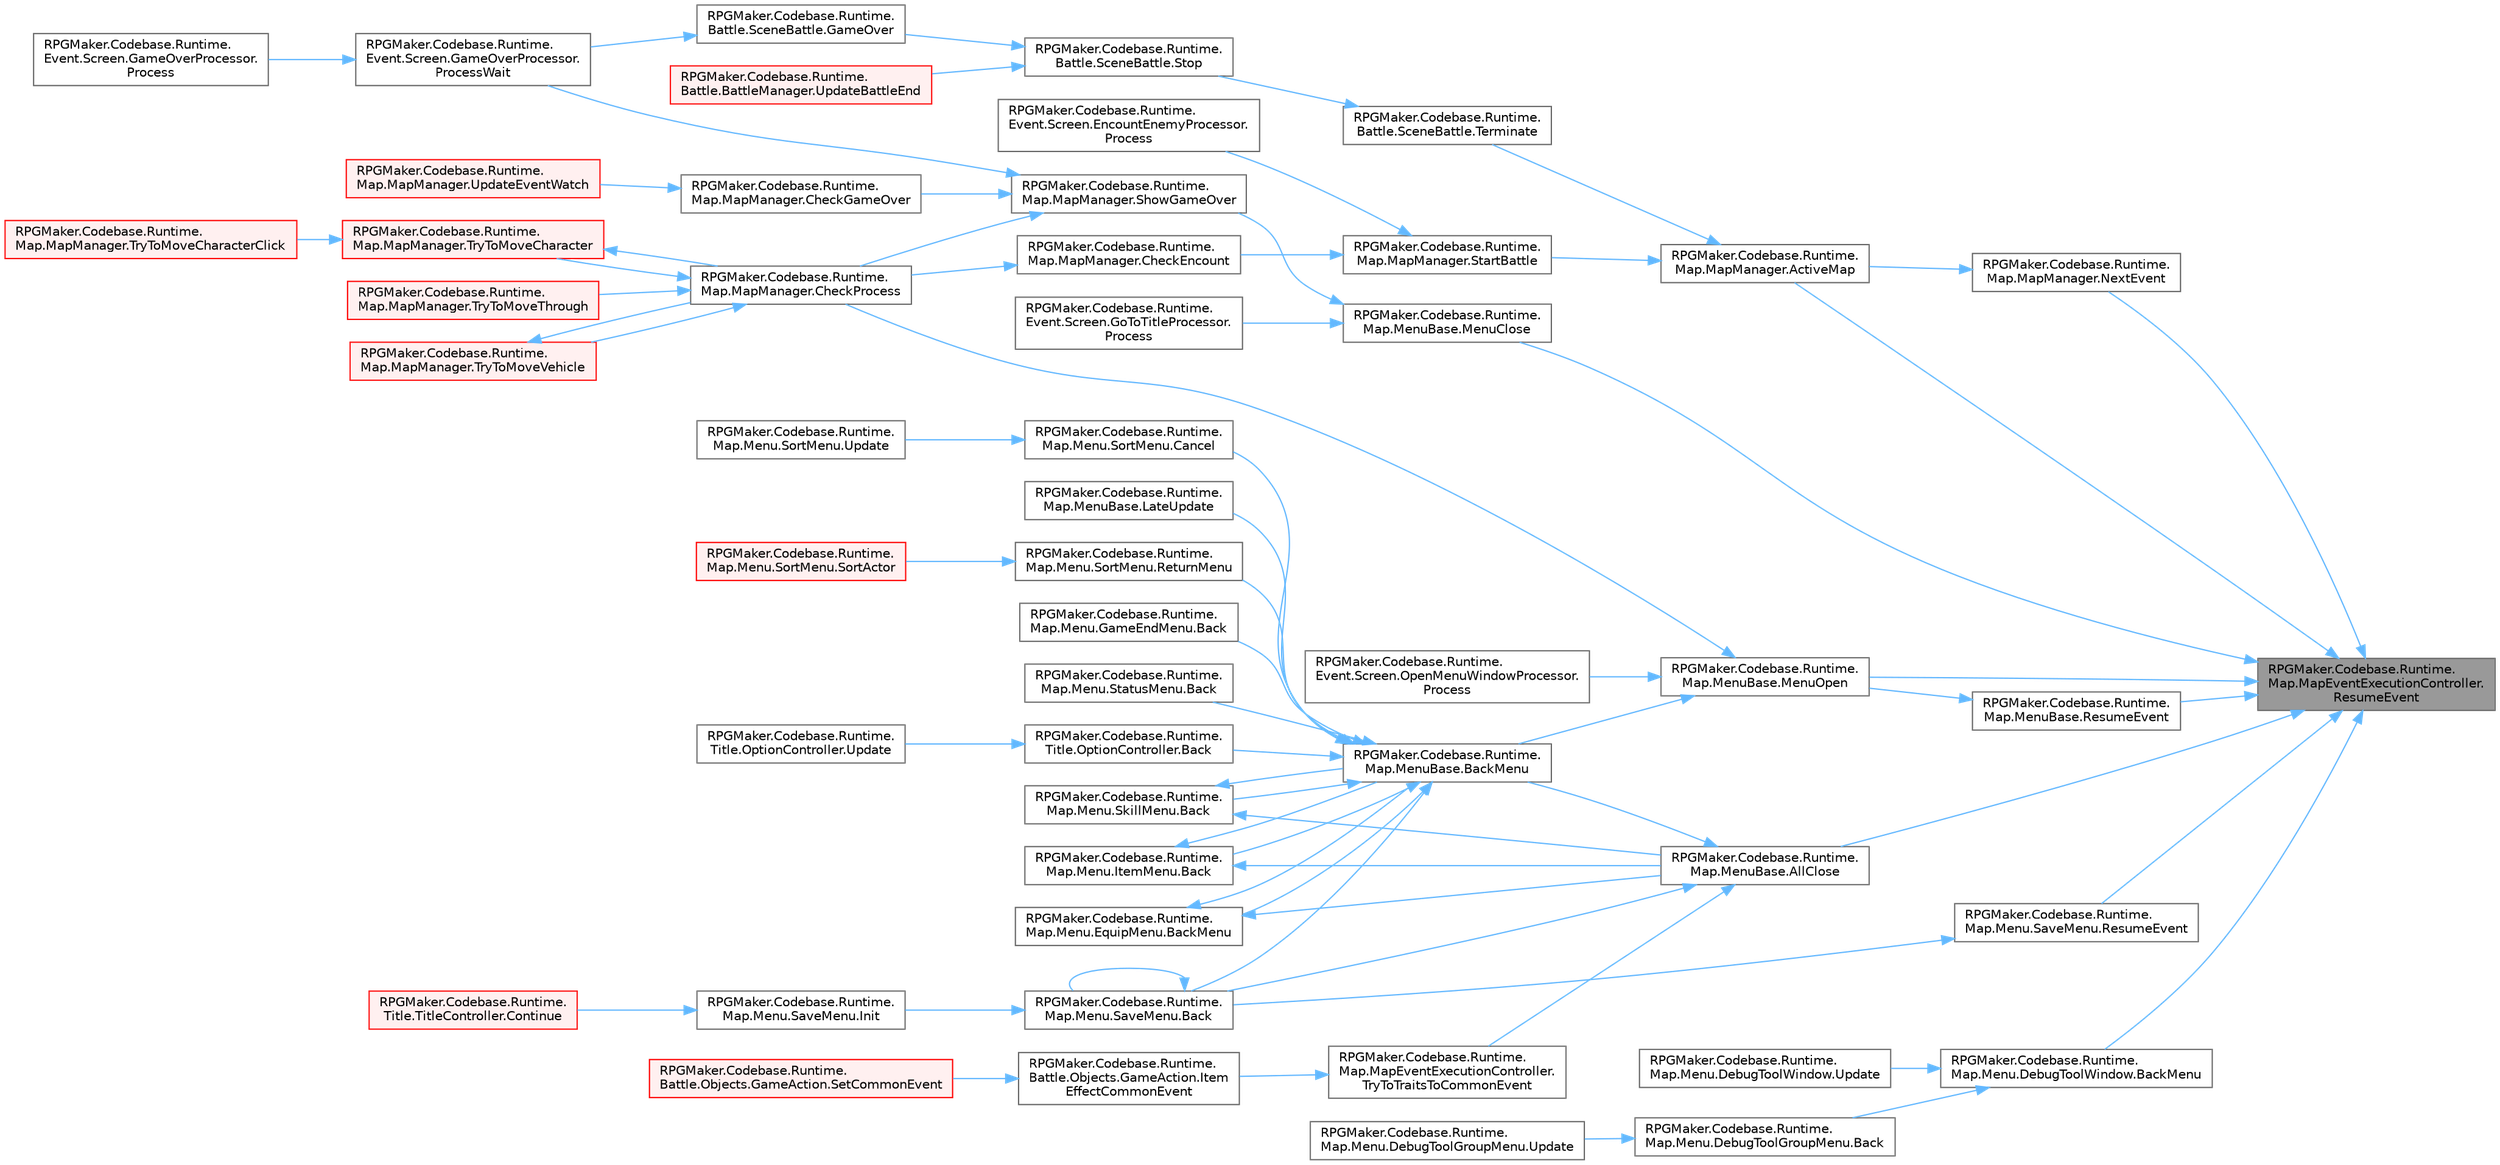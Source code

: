 digraph "RPGMaker.Codebase.Runtime.Map.MapEventExecutionController.ResumeEvent"
{
 // LATEX_PDF_SIZE
  bgcolor="transparent";
  edge [fontname=Helvetica,fontsize=10,labelfontname=Helvetica,labelfontsize=10];
  node [fontname=Helvetica,fontsize=10,shape=box,height=0.2,width=0.4];
  rankdir="RL";
  Node1 [id="Node000001",label="RPGMaker.Codebase.Runtime.\lMap.MapEventExecutionController.\lResumeEvent",height=0.2,width=0.4,color="gray40", fillcolor="grey60", style="filled", fontcolor="black",tooltip="実行を中断していたイベントの再開"];
  Node1 -> Node2 [id="edge1_Node000001_Node000002",dir="back",color="steelblue1",style="solid",tooltip=" "];
  Node2 [id="Node000002",label="RPGMaker.Codebase.Runtime.\lMap.MapManager.ActiveMap",height=0.2,width=0.4,color="grey40", fillcolor="white", style="filled",URL="$d5/d0f/class_r_p_g_maker_1_1_codebase_1_1_runtime_1_1_map_1_1_map_manager.html#abba89095b41defaca884c77eb2b85fa7",tooltip=" "];
  Node2 -> Node3 [id="edge2_Node000002_Node000003",dir="back",color="steelblue1",style="solid",tooltip=" "];
  Node3 [id="Node000003",label="RPGMaker.Codebase.Runtime.\lMap.MapManager.StartBattle",height=0.2,width=0.4,color="grey40", fillcolor="white", style="filled",URL="$d5/d0f/class_r_p_g_maker_1_1_codebase_1_1_runtime_1_1_map_1_1_map_manager.html#a2abe6a815918a5f31af8e1031b4ce039",tooltip=" "];
  Node3 -> Node4 [id="edge3_Node000003_Node000004",dir="back",color="steelblue1",style="solid",tooltip=" "];
  Node4 [id="Node000004",label="RPGMaker.Codebase.Runtime.\lMap.MapManager.CheckEncount",height=0.2,width=0.4,color="grey40", fillcolor="white", style="filled",URL="$d5/d0f/class_r_p_g_maker_1_1_codebase_1_1_runtime_1_1_map_1_1_map_manager.html#ade4dde4a1fa8535ef5adbeb52c1b3a3d",tooltip=" "];
  Node4 -> Node5 [id="edge4_Node000004_Node000005",dir="back",color="steelblue1",style="solid",tooltip=" "];
  Node5 [id="Node000005",label="RPGMaker.Codebase.Runtime.\lMap.MapManager.CheckProcess",height=0.2,width=0.4,color="grey40", fillcolor="white", style="filled",URL="$d5/d0f/class_r_p_g_maker_1_1_codebase_1_1_runtime_1_1_map_1_1_map_manager.html#af61111401b6e289e7cd71c37c80bff5d",tooltip="移動後の各判定処理"];
  Node5 -> Node6 [id="edge5_Node000005_Node000006",dir="back",color="steelblue1",style="solid",tooltip=" "];
  Node6 [id="Node000006",label="RPGMaker.Codebase.Runtime.\lMap.MapManager.TryToMoveCharacter",height=0.2,width=0.4,color="red", fillcolor="#FFF0F0", style="filled",URL="$d5/d0f/class_r_p_g_maker_1_1_codebase_1_1_runtime_1_1_map_1_1_map_manager.html#a1c50ac1ba190459e6f190cdbfe263778",tooltip="キャラクターの移動を試行する （対象位置が進入不可の場合は向きだけ変える）"];
  Node6 -> Node5 [id="edge6_Node000006_Node000005",dir="back",color="steelblue1",style="solid",tooltip=" "];
  Node6 -> Node7 [id="edge7_Node000006_Node000007",dir="back",color="steelblue1",style="solid",tooltip=" "];
  Node7 [id="Node000007",label="RPGMaker.Codebase.Runtime.\lMap.MapManager.TryToMoveCharacterClick",height=0.2,width=0.4,color="red", fillcolor="#FFF0F0", style="filled",URL="$d5/d0f/class_r_p_g_maker_1_1_codebase_1_1_runtime_1_1_map_1_1_map_manager.html#a3a7ad6e6d848e31770443541b2113049",tooltip="キャラクターの移動を試行する （対象位置が進入不可の場合は向きだけ変える）"];
  Node5 -> Node48 [id="edge8_Node000005_Node000048",dir="back",color="steelblue1",style="solid",tooltip=" "];
  Node48 [id="Node000048",label="RPGMaker.Codebase.Runtime.\lMap.MapManager.TryToMoveThrough",height=0.2,width=0.4,color="red", fillcolor="#FFF0F0", style="filled",URL="$d5/d0f/class_r_p_g_maker_1_1_codebase_1_1_runtime_1_1_map_1_1_map_manager.html#a568c166cd57f15308dc10ba60706bd26",tooltip=" "];
  Node5 -> Node24 [id="edge9_Node000005_Node000024",dir="back",color="steelblue1",style="solid",tooltip=" "];
  Node24 [id="Node000024",label="RPGMaker.Codebase.Runtime.\lMap.MapManager.TryToMoveVehicle",height=0.2,width=0.4,color="red", fillcolor="#FFF0F0", style="filled",URL="$d5/d0f/class_r_p_g_maker_1_1_codebase_1_1_runtime_1_1_map_1_1_map_manager.html#af0e1fa61778d47dccbe907bcb8ebeb4c",tooltip="乗り物の移動を試行する （対象位置が進入不可の場合は向きだけ変える）"];
  Node24 -> Node5 [id="edge10_Node000024_Node000005",dir="back",color="steelblue1",style="solid",tooltip=" "];
  Node3 -> Node69 [id="edge11_Node000003_Node000069",dir="back",color="steelblue1",style="solid",tooltip=" "];
  Node69 [id="Node000069",label="RPGMaker.Codebase.Runtime.\lEvent.Screen.EncountEnemyProcessor.\lProcess",height=0.2,width=0.4,color="grey40", fillcolor="white", style="filled",URL="$da/d81/class_r_p_g_maker_1_1_codebase_1_1_runtime_1_1_event_1_1_screen_1_1_encount_enemy_processor.html#a4fe526998868f3f73d7758da52cbc7d6",tooltip="😁 処理"];
  Node2 -> Node70 [id="edge12_Node000002_Node000070",dir="back",color="steelblue1",style="solid",tooltip=" "];
  Node70 [id="Node000070",label="RPGMaker.Codebase.Runtime.\lBattle.SceneBattle.Terminate",height=0.2,width=0.4,color="grey40", fillcolor="white", style="filled",URL="$dd/d83/class_r_p_g_maker_1_1_codebase_1_1_runtime_1_1_battle_1_1_scene_battle.html#a8dd7cb22d96207c1d7df687eedcc1f1c",tooltip="😁 遷移前のシーン中断"];
  Node70 -> Node71 [id="edge13_Node000070_Node000071",dir="back",color="steelblue1",style="solid",tooltip=" "];
  Node71 [id="Node000071",label="RPGMaker.Codebase.Runtime.\lBattle.SceneBattle.Stop",height=0.2,width=0.4,color="grey40", fillcolor="white", style="filled",URL="$dd/d83/class_r_p_g_maker_1_1_codebase_1_1_runtime_1_1_battle_1_1_scene_battle.html#ad7094243c2ebe20568e4340f09882bae",tooltip="😁 シーンの停止"];
  Node71 -> Node72 [id="edge14_Node000071_Node000072",dir="back",color="steelblue1",style="solid",tooltip=" "];
  Node72 [id="Node000072",label="RPGMaker.Codebase.Runtime.\lBattle.SceneBattle.GameOver",height=0.2,width=0.4,color="grey40", fillcolor="white", style="filled",URL="$dd/d83/class_r_p_g_maker_1_1_codebase_1_1_runtime_1_1_battle_1_1_scene_battle.html#a1434c68b34b96c9c3aeedbf7a05de51d",tooltip="😁 GAMEOVER処理 イベントから実行する"];
  Node72 -> Node73 [id="edge15_Node000072_Node000073",dir="back",color="steelblue1",style="solid",tooltip=" "];
  Node73 [id="Node000073",label="RPGMaker.Codebase.Runtime.\lEvent.Screen.GameOverProcessor.\lProcessWait",height=0.2,width=0.4,color="grey40", fillcolor="white", style="filled",URL="$da/d48/class_r_p_g_maker_1_1_codebase_1_1_runtime_1_1_event_1_1_screen_1_1_game_over_processor.html#a936fc57bf42c48612e787e569ccf9b3c",tooltip="😁 ゲームオーバーのための処理"];
  Node73 -> Node74 [id="edge16_Node000073_Node000074",dir="back",color="steelblue1",style="solid",tooltip=" "];
  Node74 [id="Node000074",label="RPGMaker.Codebase.Runtime.\lEvent.Screen.GameOverProcessor.\lProcess",height=0.2,width=0.4,color="grey40", fillcolor="white", style="filled",URL="$da/d48/class_r_p_g_maker_1_1_codebase_1_1_runtime_1_1_event_1_1_screen_1_1_game_over_processor.html#a8bdcf1390df1e7e2fc6f52900e84e235",tooltip="😁 処理"];
  Node71 -> Node75 [id="edge17_Node000071_Node000075",dir="back",color="steelblue1",style="solid",tooltip=" "];
  Node75 [id="Node000075",label="RPGMaker.Codebase.Runtime.\lBattle.BattleManager.UpdateBattleEnd",height=0.2,width=0.4,color="red", fillcolor="#FFF0F0", style="filled",URL="$d3/d0c/class_r_p_g_maker_1_1_codebase_1_1_runtime_1_1_battle_1_1_battle_manager.html#a50b8a09dc9b8ad097b5d4485d6d56217",tooltip="😁 戦闘終了のアップデート"];
  Node1 -> Node81 [id="edge18_Node000001_Node000081",dir="back",color="steelblue1",style="solid",tooltip=" "];
  Node81 [id="Node000081",label="RPGMaker.Codebase.Runtime.\lMap.MenuBase.AllClose",height=0.2,width=0.4,color="grey40", fillcolor="white", style="filled",URL="$d4/d87/class_r_p_g_maker_1_1_codebase_1_1_runtime_1_1_map_1_1_menu_base.html#a06f193d8cc6ab88f3eaa740f98d48204",tooltip="メニューを全て閉じる"];
  Node81 -> Node82 [id="edge19_Node000081_Node000082",dir="back",color="steelblue1",style="solid",tooltip=" "];
  Node82 [id="Node000082",label="RPGMaker.Codebase.Runtime.\lMap.Menu.SaveMenu.Back",height=0.2,width=0.4,color="grey40", fillcolor="white", style="filled",URL="$dc/dd1/class_r_p_g_maker_1_1_codebase_1_1_runtime_1_1_map_1_1_menu_1_1_save_menu.html#a1962552cdeef232f3edeac24163415db",tooltip=" "];
  Node82 -> Node82 [id="edge20_Node000082_Node000082",dir="back",color="steelblue1",style="solid",tooltip=" "];
  Node82 -> Node83 [id="edge21_Node000082_Node000083",dir="back",color="steelblue1",style="solid",tooltip=" "];
  Node83 [id="Node000083",label="RPGMaker.Codebase.Runtime.\lMap.Menu.SaveMenu.Init",height=0.2,width=0.4,color="grey40", fillcolor="white", style="filled",URL="$dc/dd1/class_r_p_g_maker_1_1_codebase_1_1_runtime_1_1_map_1_1_menu_1_1_save_menu.html#a2750d05aca07b04211daaa900c164d58",tooltip=" "];
  Node83 -> Node84 [id="edge22_Node000083_Node000084",dir="back",color="steelblue1",style="solid",tooltip=" "];
  Node84 [id="Node000084",label="RPGMaker.Codebase.Runtime.\lTitle.TitleController.Continue",height=0.2,width=0.4,color="red", fillcolor="#FFF0F0", style="filled",URL="$df/d94/class_r_p_g_maker_1_1_codebase_1_1_runtime_1_1_title_1_1_title_controller.html#a718c7dc01963e22713b0af685e67e28d",tooltip="セーブ画面を開く。ロード可能なセーブデータが無い場合はブザーを鳴らす。"];
  Node81 -> Node86 [id="edge23_Node000081_Node000086",dir="back",color="steelblue1",style="solid",tooltip=" "];
  Node86 [id="Node000086",label="RPGMaker.Codebase.Runtime.\lMap.MenuBase.BackMenu",height=0.2,width=0.4,color="grey40", fillcolor="white", style="filled",URL="$d4/d87/class_r_p_g_maker_1_1_codebase_1_1_runtime_1_1_map_1_1_menu_base.html#a75d4c40d6674b4574d843d94b935e33c",tooltip="各メニューの戻る操作を行う"];
  Node86 -> Node87 [id="edge24_Node000086_Node000087",dir="back",color="steelblue1",style="solid",tooltip=" "];
  Node87 [id="Node000087",label="RPGMaker.Codebase.Runtime.\lMap.Menu.GameEndMenu.Back",height=0.2,width=0.4,color="grey40", fillcolor="white", style="filled",URL="$d3/d25/class_r_p_g_maker_1_1_codebase_1_1_runtime_1_1_map_1_1_menu_1_1_game_end_menu.html#a0d1f3a098121ddb63b9b8fcb3dadc7ab",tooltip=" "];
  Node86 -> Node88 [id="edge25_Node000086_Node000088",dir="back",color="steelblue1",style="solid",tooltip=" "];
  Node88 [id="Node000088",label="RPGMaker.Codebase.Runtime.\lMap.Menu.ItemMenu.Back",height=0.2,width=0.4,color="grey40", fillcolor="white", style="filled",URL="$d3/d77/class_r_p_g_maker_1_1_codebase_1_1_runtime_1_1_map_1_1_menu_1_1_item_menu.html#aecedbab1a1aef471318c99fc217a2849",tooltip="戻る処理"];
  Node88 -> Node81 [id="edge26_Node000088_Node000081",dir="back",color="steelblue1",style="solid",tooltip=" "];
  Node88 -> Node86 [id="edge27_Node000088_Node000086",dir="back",color="steelblue1",style="solid",tooltip=" "];
  Node86 -> Node82 [id="edge28_Node000086_Node000082",dir="back",color="steelblue1",style="solid",tooltip=" "];
  Node86 -> Node89 [id="edge29_Node000086_Node000089",dir="back",color="steelblue1",style="solid",tooltip=" "];
  Node89 [id="Node000089",label="RPGMaker.Codebase.Runtime.\lMap.Menu.SkillMenu.Back",height=0.2,width=0.4,color="grey40", fillcolor="white", style="filled",URL="$db/d40/class_r_p_g_maker_1_1_codebase_1_1_runtime_1_1_map_1_1_menu_1_1_skill_menu.html#a8aab5055cccf673866deeaa1d0d414e1",tooltip="戻る操作"];
  Node89 -> Node81 [id="edge30_Node000089_Node000081",dir="back",color="steelblue1",style="solid",tooltip=" "];
  Node89 -> Node86 [id="edge31_Node000089_Node000086",dir="back",color="steelblue1",style="solid",tooltip=" "];
  Node86 -> Node90 [id="edge32_Node000086_Node000090",dir="back",color="steelblue1",style="solid",tooltip=" "];
  Node90 [id="Node000090",label="RPGMaker.Codebase.Runtime.\lMap.Menu.StatusMenu.Back",height=0.2,width=0.4,color="grey40", fillcolor="white", style="filled",URL="$d9/d44/class_r_p_g_maker_1_1_codebase_1_1_runtime_1_1_map_1_1_menu_1_1_status_menu.html#a6d883b18a7fc16657d41fa5f541fbf32",tooltip=" "];
  Node86 -> Node91 [id="edge33_Node000086_Node000091",dir="back",color="steelblue1",style="solid",tooltip=" "];
  Node91 [id="Node000091",label="RPGMaker.Codebase.Runtime.\lTitle.OptionController.Back",height=0.2,width=0.4,color="grey40", fillcolor="white", style="filled",URL="$d4/d14/class_r_p_g_maker_1_1_codebase_1_1_runtime_1_1_title_1_1_option_controller.html#af7ea8e4de87f5483700bd4a1239a5717",tooltip="戻る処理"];
  Node91 -> Node92 [id="edge34_Node000091_Node000092",dir="back",color="steelblue1",style="solid",tooltip=" "];
  Node92 [id="Node000092",label="RPGMaker.Codebase.Runtime.\lTitle.OptionController.Update",height=0.2,width=0.4,color="grey40", fillcolor="white", style="filled",URL="$d4/d14/class_r_p_g_maker_1_1_codebase_1_1_runtime_1_1_title_1_1_option_controller.html#aa38f244bb3755f07025b41827f2e26df",tooltip=" "];
  Node86 -> Node93 [id="edge35_Node000086_Node000093",dir="back",color="steelblue1",style="solid",tooltip=" "];
  Node93 [id="Node000093",label="RPGMaker.Codebase.Runtime.\lMap.Menu.EquipMenu.BackMenu",height=0.2,width=0.4,color="grey40", fillcolor="white", style="filled",URL="$db/d72/class_r_p_g_maker_1_1_codebase_1_1_runtime_1_1_map_1_1_menu_1_1_equip_menu.html#ac19804e5b74b2636ff3f6b59d5fc0c8f",tooltip="戻る処理"];
  Node93 -> Node81 [id="edge36_Node000093_Node000081",dir="back",color="steelblue1",style="solid",tooltip=" "];
  Node93 -> Node86 [id="edge37_Node000093_Node000086",dir="back",color="steelblue1",style="solid",tooltip=" "];
  Node86 -> Node94 [id="edge38_Node000086_Node000094",dir="back",color="steelblue1",style="solid",tooltip=" "];
  Node94 [id="Node000094",label="RPGMaker.Codebase.Runtime.\lMap.Menu.SortMenu.Cancel",height=0.2,width=0.4,color="grey40", fillcolor="white", style="filled",URL="$d0/d73/class_r_p_g_maker_1_1_codebase_1_1_runtime_1_1_map_1_1_menu_1_1_sort_menu.html#a6031d2e52e2069c2256a8eb786a41b71",tooltip=" "];
  Node94 -> Node95 [id="edge39_Node000094_Node000095",dir="back",color="steelblue1",style="solid",tooltip=" "];
  Node95 [id="Node000095",label="RPGMaker.Codebase.Runtime.\lMap.Menu.SortMenu.Update",height=0.2,width=0.4,color="grey40", fillcolor="white", style="filled",URL="$d0/d73/class_r_p_g_maker_1_1_codebase_1_1_runtime_1_1_map_1_1_menu_1_1_sort_menu.html#af0b618853cdcfb1cc36c61b2c9c2e21f",tooltip=" "];
  Node86 -> Node96 [id="edge40_Node000086_Node000096",dir="back",color="steelblue1",style="solid",tooltip=" "];
  Node96 [id="Node000096",label="RPGMaker.Codebase.Runtime.\lMap.MenuBase.LateUpdate",height=0.2,width=0.4,color="grey40", fillcolor="white", style="filled",URL="$d4/d87/class_r_p_g_maker_1_1_codebase_1_1_runtime_1_1_map_1_1_menu_base.html#a20cf76123ea64b387c1344993f99b0ec",tooltip="Update処理"];
  Node86 -> Node97 [id="edge41_Node000086_Node000097",dir="back",color="steelblue1",style="solid",tooltip=" "];
  Node97 [id="Node000097",label="RPGMaker.Codebase.Runtime.\lMap.Menu.SortMenu.ReturnMenu",height=0.2,width=0.4,color="grey40", fillcolor="white", style="filled",URL="$d0/d73/class_r_p_g_maker_1_1_codebase_1_1_runtime_1_1_map_1_1_menu_1_1_sort_menu.html#a2fc5874832915517a434a9b5e2ffc075",tooltip=" "];
  Node97 -> Node98 [id="edge42_Node000097_Node000098",dir="back",color="steelblue1",style="solid",tooltip=" "];
  Node98 [id="Node000098",label="RPGMaker.Codebase.Runtime.\lMap.Menu.SortMenu.SortActor",height=0.2,width=0.4,color="red", fillcolor="#FFF0F0", style="filled",URL="$d0/d73/class_r_p_g_maker_1_1_codebase_1_1_runtime_1_1_map_1_1_menu_1_1_sort_menu.html#ac4c0412774aebe82cce6aceaf84414f9",tooltip=" "];
  Node81 -> Node101 [id="edge43_Node000081_Node000101",dir="back",color="steelblue1",style="solid",tooltip=" "];
  Node101 [id="Node000101",label="RPGMaker.Codebase.Runtime.\lMap.MapEventExecutionController.\lTryToTraitsToCommonEvent",height=0.2,width=0.4,color="grey40", fillcolor="white", style="filled",URL="$db/d6c/class_r_p_g_maker_1_1_codebase_1_1_runtime_1_1_map_1_1_map_event_execution_controller.html#a2d3d5a99334df4144df89340990fd7d8",tooltip="スキルやアイテムに使用効果でコモンイベントが付与された場合に実行する"];
  Node101 -> Node102 [id="edge44_Node000101_Node000102",dir="back",color="steelblue1",style="solid",tooltip=" "];
  Node102 [id="Node000102",label="RPGMaker.Codebase.Runtime.\lBattle.Objects.GameAction.Item\lEffectCommonEvent",height=0.2,width=0.4,color="grey40", fillcolor="white", style="filled",URL="$db/d00/class_r_p_g_maker_1_1_codebase_1_1_runtime_1_1_battle_1_1_objects_1_1_game_action.html#afd5fe4791ecb39ce9ba7a9829d2e89f1",tooltip="😁 指定対象に[コモンイベント]の[使用効果]を加える"];
  Node102 -> Node103 [id="edge45_Node000102_Node000103",dir="back",color="steelblue1",style="solid",tooltip=" "];
  Node103 [id="Node000103",label="RPGMaker.Codebase.Runtime.\lBattle.Objects.GameAction.SetCommonEvent",height=0.2,width=0.4,color="red", fillcolor="#FFF0F0", style="filled",URL="$db/d00/class_r_p_g_maker_1_1_codebase_1_1_runtime_1_1_battle_1_1_objects_1_1_game_action.html#a8586f2f58bcb66360e1b9d7e4572a79f",tooltip="😁 コモンイベントが設定されている場合に、コモンイベントをキューに溜める"];
  Node1 -> Node108 [id="edge46_Node000001_Node000108",dir="back",color="steelblue1",style="solid",tooltip=" "];
  Node108 [id="Node000108",label="RPGMaker.Codebase.Runtime.\lMap.Menu.DebugToolWindow.BackMenu",height=0.2,width=0.4,color="grey40", fillcolor="white", style="filled",URL="$de/d9d/class_r_p_g_maker_1_1_codebase_1_1_runtime_1_1_map_1_1_menu_1_1_debug_tool_window.html#a4fabf13f745bbe7238091b67f33dc9c5",tooltip=" "];
  Node108 -> Node109 [id="edge47_Node000108_Node000109",dir="back",color="steelblue1",style="solid",tooltip=" "];
  Node109 [id="Node000109",label="RPGMaker.Codebase.Runtime.\lMap.Menu.DebugToolGroupMenu.Back",height=0.2,width=0.4,color="grey40", fillcolor="white", style="filled",URL="$d0/d74/class_r_p_g_maker_1_1_codebase_1_1_runtime_1_1_map_1_1_menu_1_1_debug_tool_group_menu.html#a7a6eae9ff675c74b7e7b8c0283b1a964",tooltip=" "];
  Node109 -> Node110 [id="edge48_Node000109_Node000110",dir="back",color="steelblue1",style="solid",tooltip=" "];
  Node110 [id="Node000110",label="RPGMaker.Codebase.Runtime.\lMap.Menu.DebugToolGroupMenu.Update",height=0.2,width=0.4,color="grey40", fillcolor="white", style="filled",URL="$d0/d74/class_r_p_g_maker_1_1_codebase_1_1_runtime_1_1_map_1_1_menu_1_1_debug_tool_group_menu.html#ab86031c9a746158375c8820d1f0cb8ad",tooltip=" "];
  Node108 -> Node111 [id="edge49_Node000108_Node000111",dir="back",color="steelblue1",style="solid",tooltip=" "];
  Node111 [id="Node000111",label="RPGMaker.Codebase.Runtime.\lMap.Menu.DebugToolWindow.Update",height=0.2,width=0.4,color="grey40", fillcolor="white", style="filled",URL="$de/d9d/class_r_p_g_maker_1_1_codebase_1_1_runtime_1_1_map_1_1_menu_1_1_debug_tool_window.html#a3193c261e8d8b1a3c736575282d80d29",tooltip=" "];
  Node1 -> Node112 [id="edge50_Node000001_Node000112",dir="back",color="steelblue1",style="solid",tooltip=" "];
  Node112 [id="Node000112",label="RPGMaker.Codebase.Runtime.\lMap.MenuBase.MenuClose",height=0.2,width=0.4,color="grey40", fillcolor="white", style="filled",URL="$d4/d87/class_r_p_g_maker_1_1_codebase_1_1_runtime_1_1_map_1_1_menu_base.html#a94b4a9d9aec9347922dc440b8321629f",tooltip="メニュー以下を全部非表示にする"];
  Node112 -> Node113 [id="edge51_Node000112_Node000113",dir="back",color="steelblue1",style="solid",tooltip=" "];
  Node113 [id="Node000113",label="RPGMaker.Codebase.Runtime.\lEvent.Screen.GoToTitleProcessor.\lProcess",height=0.2,width=0.4,color="grey40", fillcolor="white", style="filled",URL="$d6/d02/class_r_p_g_maker_1_1_codebase_1_1_runtime_1_1_event_1_1_screen_1_1_go_to_title_processor.html#a530143dd1c5a96a8b6ff0d45d665e27f",tooltip="😁 処理"];
  Node112 -> Node114 [id="edge52_Node000112_Node000114",dir="back",color="steelblue1",style="solid",tooltip=" "];
  Node114 [id="Node000114",label="RPGMaker.Codebase.Runtime.\lMap.MapManager.ShowGameOver",height=0.2,width=0.4,color="grey40", fillcolor="white", style="filled",URL="$d5/d0f/class_r_p_g_maker_1_1_codebase_1_1_runtime_1_1_map_1_1_map_manager.html#aa8257238a6c7c2268986ee6f79190780",tooltip=" "];
  Node114 -> Node115 [id="edge53_Node000114_Node000115",dir="back",color="steelblue1",style="solid",tooltip=" "];
  Node115 [id="Node000115",label="RPGMaker.Codebase.Runtime.\lMap.MapManager.CheckGameOver",height=0.2,width=0.4,color="grey40", fillcolor="white", style="filled",URL="$d5/d0f/class_r_p_g_maker_1_1_codebase_1_1_runtime_1_1_map_1_1_map_manager.html#a4d0112b88487ab793e97528f9ce26b56",tooltip="全滅判定"];
  Node115 -> Node116 [id="edge54_Node000115_Node000116",dir="back",color="steelblue1",style="solid",tooltip=" "];
  Node116 [id="Node000116",label="RPGMaker.Codebase.Runtime.\lMap.MapManager.UpdateEventWatch",height=0.2,width=0.4,color="red", fillcolor="#FFF0F0", style="filled",URL="$d5/d0f/class_r_p_g_maker_1_1_codebase_1_1_runtime_1_1_map_1_1_map_manager.html#ab7cb7bd152ff2eab304d1c57abe54477",tooltip="特定のイベント更新"];
  Node114 -> Node5 [id="edge55_Node000114_Node000005",dir="back",color="steelblue1",style="solid",tooltip=" "];
  Node114 -> Node73 [id="edge56_Node000114_Node000073",dir="back",color="steelblue1",style="solid",tooltip=" "];
  Node1 -> Node119 [id="edge57_Node000001_Node000119",dir="back",color="steelblue1",style="solid",tooltip=" "];
  Node119 [id="Node000119",label="RPGMaker.Codebase.Runtime.\lMap.MenuBase.MenuOpen",height=0.2,width=0.4,color="grey40", fillcolor="white", style="filled",URL="$d4/d87/class_r_p_g_maker_1_1_codebase_1_1_runtime_1_1_map_1_1_menu_base.html#a5a2bdab2d0f0b62de47028166fdcb660",tooltip="メニュー表示、非表示切り替え処理"];
  Node119 -> Node86 [id="edge58_Node000119_Node000086",dir="back",color="steelblue1",style="solid",tooltip=" "];
  Node119 -> Node5 [id="edge59_Node000119_Node000005",dir="back",color="steelblue1",style="solid",tooltip=" "];
  Node119 -> Node120 [id="edge60_Node000119_Node000120",dir="back",color="steelblue1",style="solid",tooltip=" "];
  Node120 [id="Node000120",label="RPGMaker.Codebase.Runtime.\lEvent.Screen.OpenMenuWindowProcessor.\lProcess",height=0.2,width=0.4,color="grey40", fillcolor="white", style="filled",URL="$d3/d64/class_r_p_g_maker_1_1_codebase_1_1_runtime_1_1_event_1_1_screen_1_1_open_menu_window_processor.html#ab5b3959e9528198dbff089e3c10d3876",tooltip="😁 処理"];
  Node1 -> Node121 [id="edge61_Node000001_Node000121",dir="back",color="steelblue1",style="solid",tooltip=" "];
  Node121 [id="Node000121",label="RPGMaker.Codebase.Runtime.\lMap.MapManager.NextEvent",height=0.2,width=0.4,color="grey40", fillcolor="white", style="filled",URL="$d5/d0f/class_r_p_g_maker_1_1_codebase_1_1_runtime_1_1_map_1_1_map_manager.html#ac7acb8dd836db87d2d5ada87b910ee6e",tooltip=" "];
  Node121 -> Node2 [id="edge62_Node000121_Node000002",dir="back",color="steelblue1",style="solid",tooltip=" "];
  Node1 -> Node122 [id="edge63_Node000001_Node000122",dir="back",color="steelblue1",style="solid",tooltip=" "];
  Node122 [id="Node000122",label="RPGMaker.Codebase.Runtime.\lMap.Menu.SaveMenu.ResumeEvent",height=0.2,width=0.4,color="grey40", fillcolor="white", style="filled",URL="$dc/dd1/class_r_p_g_maker_1_1_codebase_1_1_runtime_1_1_map_1_1_menu_1_1_save_menu.html#adfc2ff8724b3cd661ab85ed91e795bc1",tooltip=" "];
  Node122 -> Node82 [id="edge64_Node000122_Node000082",dir="back",color="steelblue1",style="solid",tooltip=" "];
  Node1 -> Node123 [id="edge65_Node000001_Node000123",dir="back",color="steelblue1",style="solid",tooltip=" "];
  Node123 [id="Node000123",label="RPGMaker.Codebase.Runtime.\lMap.MenuBase.ResumeEvent",height=0.2,width=0.4,color="grey40", fillcolor="white", style="filled",URL="$d4/d87/class_r_p_g_maker_1_1_codebase_1_1_runtime_1_1_map_1_1_menu_base.html#afd14042ed347759133ad2856e206aea4",tooltip="イベントに復帰する"];
  Node123 -> Node119 [id="edge66_Node000123_Node000119",dir="back",color="steelblue1",style="solid",tooltip=" "];
}
